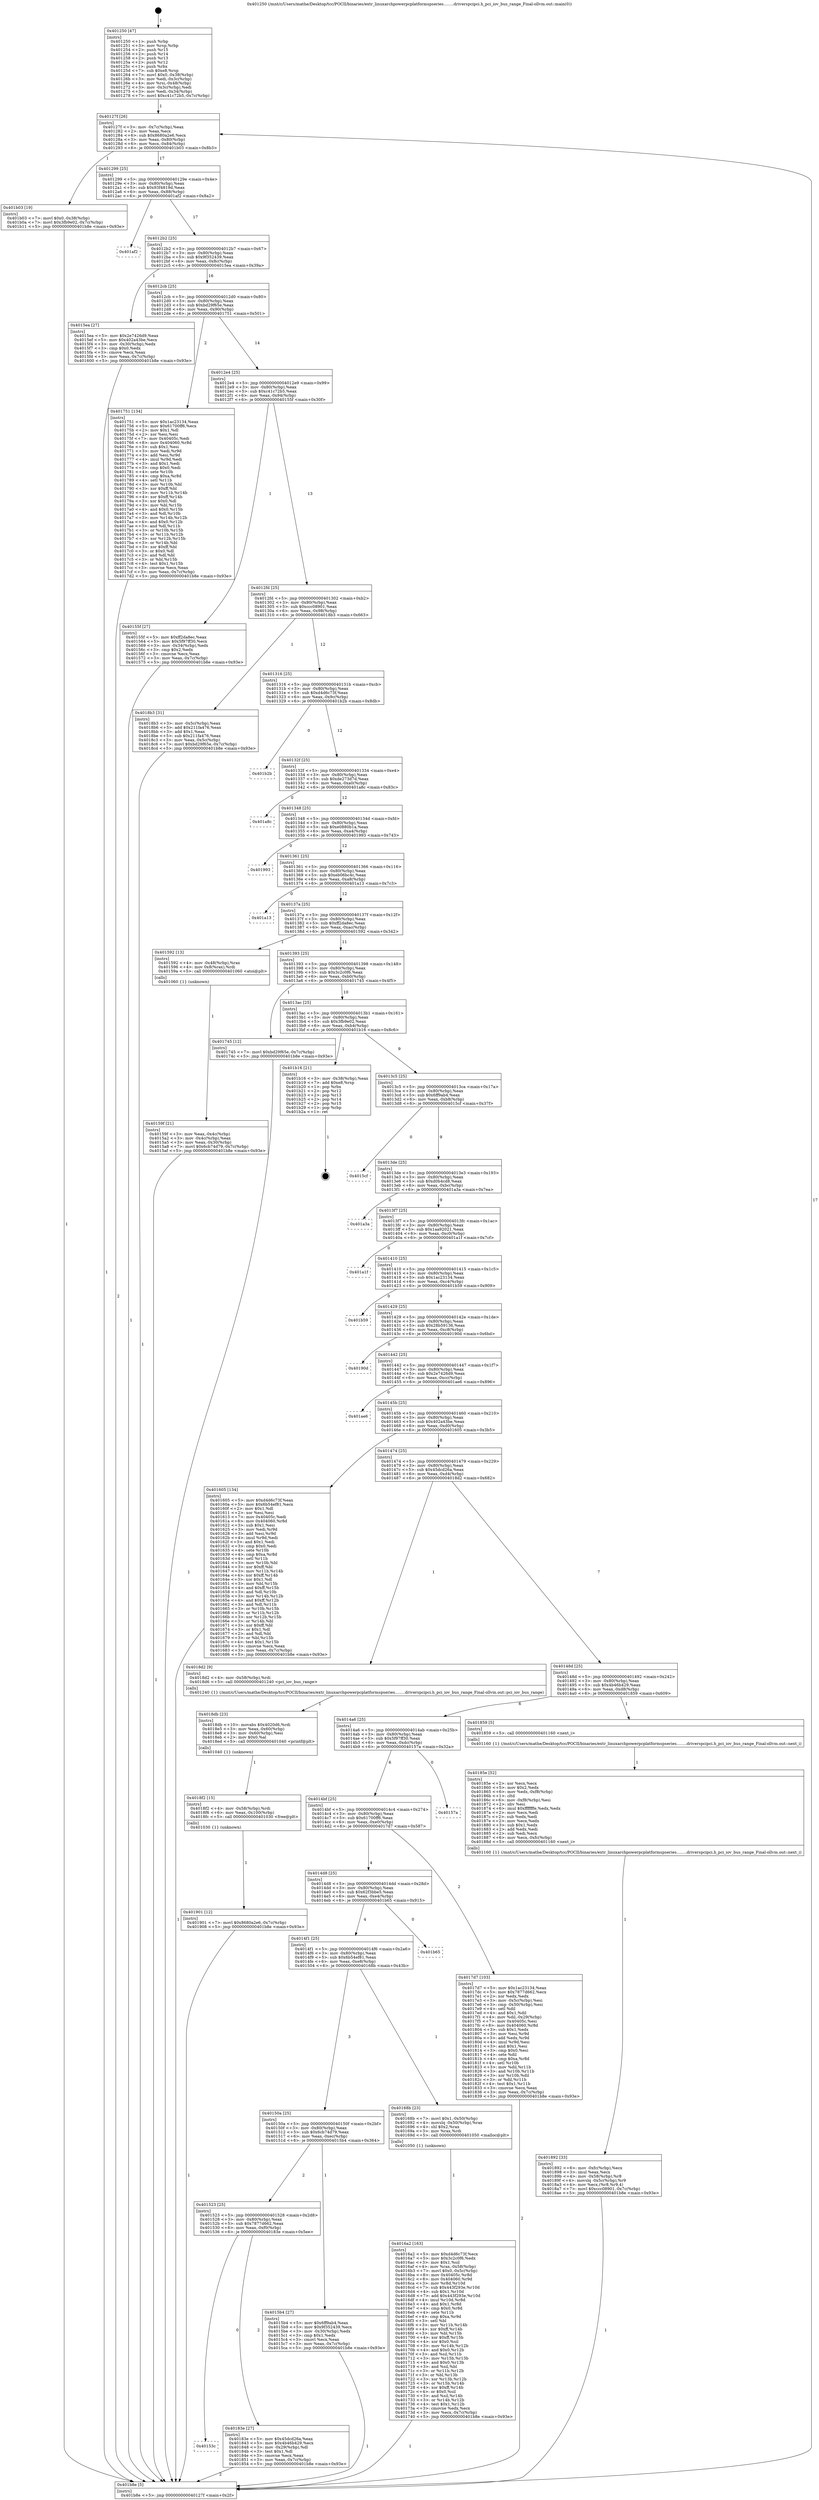 digraph "0x401250" {
  label = "0x401250 (/mnt/c/Users/mathe/Desktop/tcc/POCII/binaries/extr_linuxarchpowerpcplatformspseries........driverspcipci.h_pci_iov_bus_range_Final-ollvm.out::main(0))"
  labelloc = "t"
  node[shape=record]

  Entry [label="",width=0.3,height=0.3,shape=circle,fillcolor=black,style=filled]
  "0x40127f" [label="{
     0x40127f [26]\l
     | [instrs]\l
     &nbsp;&nbsp;0x40127f \<+3\>: mov -0x7c(%rbp),%eax\l
     &nbsp;&nbsp;0x401282 \<+2\>: mov %eax,%ecx\l
     &nbsp;&nbsp;0x401284 \<+6\>: sub $0x8680a2e6,%ecx\l
     &nbsp;&nbsp;0x40128a \<+3\>: mov %eax,-0x80(%rbp)\l
     &nbsp;&nbsp;0x40128d \<+6\>: mov %ecx,-0x84(%rbp)\l
     &nbsp;&nbsp;0x401293 \<+6\>: je 0000000000401b03 \<main+0x8b3\>\l
  }"]
  "0x401b03" [label="{
     0x401b03 [19]\l
     | [instrs]\l
     &nbsp;&nbsp;0x401b03 \<+7\>: movl $0x0,-0x38(%rbp)\l
     &nbsp;&nbsp;0x401b0a \<+7\>: movl $0x3fb9e02,-0x7c(%rbp)\l
     &nbsp;&nbsp;0x401b11 \<+5\>: jmp 0000000000401b8e \<main+0x93e\>\l
  }"]
  "0x401299" [label="{
     0x401299 [25]\l
     | [instrs]\l
     &nbsp;&nbsp;0x401299 \<+5\>: jmp 000000000040129e \<main+0x4e\>\l
     &nbsp;&nbsp;0x40129e \<+3\>: mov -0x80(%rbp),%eax\l
     &nbsp;&nbsp;0x4012a1 \<+5\>: sub $0x93f4819d,%eax\l
     &nbsp;&nbsp;0x4012a6 \<+6\>: mov %eax,-0x88(%rbp)\l
     &nbsp;&nbsp;0x4012ac \<+6\>: je 0000000000401af2 \<main+0x8a2\>\l
  }"]
  Exit [label="",width=0.3,height=0.3,shape=circle,fillcolor=black,style=filled,peripheries=2]
  "0x401af2" [label="{
     0x401af2\l
  }", style=dashed]
  "0x4012b2" [label="{
     0x4012b2 [25]\l
     | [instrs]\l
     &nbsp;&nbsp;0x4012b2 \<+5\>: jmp 00000000004012b7 \<main+0x67\>\l
     &nbsp;&nbsp;0x4012b7 \<+3\>: mov -0x80(%rbp),%eax\l
     &nbsp;&nbsp;0x4012ba \<+5\>: sub $0x9f352439,%eax\l
     &nbsp;&nbsp;0x4012bf \<+6\>: mov %eax,-0x8c(%rbp)\l
     &nbsp;&nbsp;0x4012c5 \<+6\>: je 00000000004015ea \<main+0x39a\>\l
  }"]
  "0x401901" [label="{
     0x401901 [12]\l
     | [instrs]\l
     &nbsp;&nbsp;0x401901 \<+7\>: movl $0x8680a2e6,-0x7c(%rbp)\l
     &nbsp;&nbsp;0x401908 \<+5\>: jmp 0000000000401b8e \<main+0x93e\>\l
  }"]
  "0x4015ea" [label="{
     0x4015ea [27]\l
     | [instrs]\l
     &nbsp;&nbsp;0x4015ea \<+5\>: mov $0x2e7426d9,%eax\l
     &nbsp;&nbsp;0x4015ef \<+5\>: mov $0x402a43be,%ecx\l
     &nbsp;&nbsp;0x4015f4 \<+3\>: mov -0x30(%rbp),%edx\l
     &nbsp;&nbsp;0x4015f7 \<+3\>: cmp $0x0,%edx\l
     &nbsp;&nbsp;0x4015fa \<+3\>: cmove %ecx,%eax\l
     &nbsp;&nbsp;0x4015fd \<+3\>: mov %eax,-0x7c(%rbp)\l
     &nbsp;&nbsp;0x401600 \<+5\>: jmp 0000000000401b8e \<main+0x93e\>\l
  }"]
  "0x4012cb" [label="{
     0x4012cb [25]\l
     | [instrs]\l
     &nbsp;&nbsp;0x4012cb \<+5\>: jmp 00000000004012d0 \<main+0x80\>\l
     &nbsp;&nbsp;0x4012d0 \<+3\>: mov -0x80(%rbp),%eax\l
     &nbsp;&nbsp;0x4012d3 \<+5\>: sub $0xbd29f65e,%eax\l
     &nbsp;&nbsp;0x4012d8 \<+6\>: mov %eax,-0x90(%rbp)\l
     &nbsp;&nbsp;0x4012de \<+6\>: je 0000000000401751 \<main+0x501\>\l
  }"]
  "0x4018f2" [label="{
     0x4018f2 [15]\l
     | [instrs]\l
     &nbsp;&nbsp;0x4018f2 \<+4\>: mov -0x58(%rbp),%rdi\l
     &nbsp;&nbsp;0x4018f6 \<+6\>: mov %eax,-0x100(%rbp)\l
     &nbsp;&nbsp;0x4018fc \<+5\>: call 0000000000401030 \<free@plt\>\l
     | [calls]\l
     &nbsp;&nbsp;0x401030 \{1\} (unknown)\l
  }"]
  "0x401751" [label="{
     0x401751 [134]\l
     | [instrs]\l
     &nbsp;&nbsp;0x401751 \<+5\>: mov $0x1ac23134,%eax\l
     &nbsp;&nbsp;0x401756 \<+5\>: mov $0x61700ff6,%ecx\l
     &nbsp;&nbsp;0x40175b \<+2\>: mov $0x1,%dl\l
     &nbsp;&nbsp;0x40175d \<+2\>: xor %esi,%esi\l
     &nbsp;&nbsp;0x40175f \<+7\>: mov 0x40405c,%edi\l
     &nbsp;&nbsp;0x401766 \<+8\>: mov 0x404060,%r8d\l
     &nbsp;&nbsp;0x40176e \<+3\>: sub $0x1,%esi\l
     &nbsp;&nbsp;0x401771 \<+3\>: mov %edi,%r9d\l
     &nbsp;&nbsp;0x401774 \<+3\>: add %esi,%r9d\l
     &nbsp;&nbsp;0x401777 \<+4\>: imul %r9d,%edi\l
     &nbsp;&nbsp;0x40177b \<+3\>: and $0x1,%edi\l
     &nbsp;&nbsp;0x40177e \<+3\>: cmp $0x0,%edi\l
     &nbsp;&nbsp;0x401781 \<+4\>: sete %r10b\l
     &nbsp;&nbsp;0x401785 \<+4\>: cmp $0xa,%r8d\l
     &nbsp;&nbsp;0x401789 \<+4\>: setl %r11b\l
     &nbsp;&nbsp;0x40178d \<+3\>: mov %r10b,%bl\l
     &nbsp;&nbsp;0x401790 \<+3\>: xor $0xff,%bl\l
     &nbsp;&nbsp;0x401793 \<+3\>: mov %r11b,%r14b\l
     &nbsp;&nbsp;0x401796 \<+4\>: xor $0xff,%r14b\l
     &nbsp;&nbsp;0x40179a \<+3\>: xor $0x0,%dl\l
     &nbsp;&nbsp;0x40179d \<+3\>: mov %bl,%r15b\l
     &nbsp;&nbsp;0x4017a0 \<+4\>: and $0x0,%r15b\l
     &nbsp;&nbsp;0x4017a4 \<+3\>: and %dl,%r10b\l
     &nbsp;&nbsp;0x4017a7 \<+3\>: mov %r14b,%r12b\l
     &nbsp;&nbsp;0x4017aa \<+4\>: and $0x0,%r12b\l
     &nbsp;&nbsp;0x4017ae \<+3\>: and %dl,%r11b\l
     &nbsp;&nbsp;0x4017b1 \<+3\>: or %r10b,%r15b\l
     &nbsp;&nbsp;0x4017b4 \<+3\>: or %r11b,%r12b\l
     &nbsp;&nbsp;0x4017b7 \<+3\>: xor %r12b,%r15b\l
     &nbsp;&nbsp;0x4017ba \<+3\>: or %r14b,%bl\l
     &nbsp;&nbsp;0x4017bd \<+3\>: xor $0xff,%bl\l
     &nbsp;&nbsp;0x4017c0 \<+3\>: or $0x0,%dl\l
     &nbsp;&nbsp;0x4017c3 \<+2\>: and %dl,%bl\l
     &nbsp;&nbsp;0x4017c5 \<+3\>: or %bl,%r15b\l
     &nbsp;&nbsp;0x4017c8 \<+4\>: test $0x1,%r15b\l
     &nbsp;&nbsp;0x4017cc \<+3\>: cmovne %ecx,%eax\l
     &nbsp;&nbsp;0x4017cf \<+3\>: mov %eax,-0x7c(%rbp)\l
     &nbsp;&nbsp;0x4017d2 \<+5\>: jmp 0000000000401b8e \<main+0x93e\>\l
  }"]
  "0x4012e4" [label="{
     0x4012e4 [25]\l
     | [instrs]\l
     &nbsp;&nbsp;0x4012e4 \<+5\>: jmp 00000000004012e9 \<main+0x99\>\l
     &nbsp;&nbsp;0x4012e9 \<+3\>: mov -0x80(%rbp),%eax\l
     &nbsp;&nbsp;0x4012ec \<+5\>: sub $0xc41c72b5,%eax\l
     &nbsp;&nbsp;0x4012f1 \<+6\>: mov %eax,-0x94(%rbp)\l
     &nbsp;&nbsp;0x4012f7 \<+6\>: je 000000000040155f \<main+0x30f\>\l
  }"]
  "0x4018db" [label="{
     0x4018db [23]\l
     | [instrs]\l
     &nbsp;&nbsp;0x4018db \<+10\>: movabs $0x4020d6,%rdi\l
     &nbsp;&nbsp;0x4018e5 \<+3\>: mov %eax,-0x60(%rbp)\l
     &nbsp;&nbsp;0x4018e8 \<+3\>: mov -0x60(%rbp),%esi\l
     &nbsp;&nbsp;0x4018eb \<+2\>: mov $0x0,%al\l
     &nbsp;&nbsp;0x4018ed \<+5\>: call 0000000000401040 \<printf@plt\>\l
     | [calls]\l
     &nbsp;&nbsp;0x401040 \{1\} (unknown)\l
  }"]
  "0x40155f" [label="{
     0x40155f [27]\l
     | [instrs]\l
     &nbsp;&nbsp;0x40155f \<+5\>: mov $0xff2da8ec,%eax\l
     &nbsp;&nbsp;0x401564 \<+5\>: mov $0x5f97ff30,%ecx\l
     &nbsp;&nbsp;0x401569 \<+3\>: mov -0x34(%rbp),%edx\l
     &nbsp;&nbsp;0x40156c \<+3\>: cmp $0x2,%edx\l
     &nbsp;&nbsp;0x40156f \<+3\>: cmovne %ecx,%eax\l
     &nbsp;&nbsp;0x401572 \<+3\>: mov %eax,-0x7c(%rbp)\l
     &nbsp;&nbsp;0x401575 \<+5\>: jmp 0000000000401b8e \<main+0x93e\>\l
  }"]
  "0x4012fd" [label="{
     0x4012fd [25]\l
     | [instrs]\l
     &nbsp;&nbsp;0x4012fd \<+5\>: jmp 0000000000401302 \<main+0xb2\>\l
     &nbsp;&nbsp;0x401302 \<+3\>: mov -0x80(%rbp),%eax\l
     &nbsp;&nbsp;0x401305 \<+5\>: sub $0xccc08901,%eax\l
     &nbsp;&nbsp;0x40130a \<+6\>: mov %eax,-0x98(%rbp)\l
     &nbsp;&nbsp;0x401310 \<+6\>: je 00000000004018b3 \<main+0x663\>\l
  }"]
  "0x401b8e" [label="{
     0x401b8e [5]\l
     | [instrs]\l
     &nbsp;&nbsp;0x401b8e \<+5\>: jmp 000000000040127f \<main+0x2f\>\l
  }"]
  "0x401250" [label="{
     0x401250 [47]\l
     | [instrs]\l
     &nbsp;&nbsp;0x401250 \<+1\>: push %rbp\l
     &nbsp;&nbsp;0x401251 \<+3\>: mov %rsp,%rbp\l
     &nbsp;&nbsp;0x401254 \<+2\>: push %r15\l
     &nbsp;&nbsp;0x401256 \<+2\>: push %r14\l
     &nbsp;&nbsp;0x401258 \<+2\>: push %r13\l
     &nbsp;&nbsp;0x40125a \<+2\>: push %r12\l
     &nbsp;&nbsp;0x40125c \<+1\>: push %rbx\l
     &nbsp;&nbsp;0x40125d \<+7\>: sub $0xe8,%rsp\l
     &nbsp;&nbsp;0x401264 \<+7\>: movl $0x0,-0x38(%rbp)\l
     &nbsp;&nbsp;0x40126b \<+3\>: mov %edi,-0x3c(%rbp)\l
     &nbsp;&nbsp;0x40126e \<+4\>: mov %rsi,-0x48(%rbp)\l
     &nbsp;&nbsp;0x401272 \<+3\>: mov -0x3c(%rbp),%edi\l
     &nbsp;&nbsp;0x401275 \<+3\>: mov %edi,-0x34(%rbp)\l
     &nbsp;&nbsp;0x401278 \<+7\>: movl $0xc41c72b5,-0x7c(%rbp)\l
  }"]
  "0x401892" [label="{
     0x401892 [33]\l
     | [instrs]\l
     &nbsp;&nbsp;0x401892 \<+6\>: mov -0xfc(%rbp),%ecx\l
     &nbsp;&nbsp;0x401898 \<+3\>: imul %eax,%ecx\l
     &nbsp;&nbsp;0x40189b \<+4\>: mov -0x58(%rbp),%r8\l
     &nbsp;&nbsp;0x40189f \<+4\>: movslq -0x5c(%rbp),%r9\l
     &nbsp;&nbsp;0x4018a3 \<+4\>: mov %ecx,(%r8,%r9,4)\l
     &nbsp;&nbsp;0x4018a7 \<+7\>: movl $0xccc08901,-0x7c(%rbp)\l
     &nbsp;&nbsp;0x4018ae \<+5\>: jmp 0000000000401b8e \<main+0x93e\>\l
  }"]
  "0x4018b3" [label="{
     0x4018b3 [31]\l
     | [instrs]\l
     &nbsp;&nbsp;0x4018b3 \<+3\>: mov -0x5c(%rbp),%eax\l
     &nbsp;&nbsp;0x4018b6 \<+5\>: add $0x211fa476,%eax\l
     &nbsp;&nbsp;0x4018bb \<+3\>: add $0x1,%eax\l
     &nbsp;&nbsp;0x4018be \<+5\>: sub $0x211fa476,%eax\l
     &nbsp;&nbsp;0x4018c3 \<+3\>: mov %eax,-0x5c(%rbp)\l
     &nbsp;&nbsp;0x4018c6 \<+7\>: movl $0xbd29f65e,-0x7c(%rbp)\l
     &nbsp;&nbsp;0x4018cd \<+5\>: jmp 0000000000401b8e \<main+0x93e\>\l
  }"]
  "0x401316" [label="{
     0x401316 [25]\l
     | [instrs]\l
     &nbsp;&nbsp;0x401316 \<+5\>: jmp 000000000040131b \<main+0xcb\>\l
     &nbsp;&nbsp;0x40131b \<+3\>: mov -0x80(%rbp),%eax\l
     &nbsp;&nbsp;0x40131e \<+5\>: sub $0xd4d6c73f,%eax\l
     &nbsp;&nbsp;0x401323 \<+6\>: mov %eax,-0x9c(%rbp)\l
     &nbsp;&nbsp;0x401329 \<+6\>: je 0000000000401b2b \<main+0x8db\>\l
  }"]
  "0x40185e" [label="{
     0x40185e [52]\l
     | [instrs]\l
     &nbsp;&nbsp;0x40185e \<+2\>: xor %ecx,%ecx\l
     &nbsp;&nbsp;0x401860 \<+5\>: mov $0x2,%edx\l
     &nbsp;&nbsp;0x401865 \<+6\>: mov %edx,-0xf8(%rbp)\l
     &nbsp;&nbsp;0x40186b \<+1\>: cltd\l
     &nbsp;&nbsp;0x40186c \<+6\>: mov -0xf8(%rbp),%esi\l
     &nbsp;&nbsp;0x401872 \<+2\>: idiv %esi\l
     &nbsp;&nbsp;0x401874 \<+6\>: imul $0xfffffffe,%edx,%edx\l
     &nbsp;&nbsp;0x40187a \<+2\>: mov %ecx,%edi\l
     &nbsp;&nbsp;0x40187c \<+2\>: sub %edx,%edi\l
     &nbsp;&nbsp;0x40187e \<+2\>: mov %ecx,%edx\l
     &nbsp;&nbsp;0x401880 \<+3\>: sub $0x1,%edx\l
     &nbsp;&nbsp;0x401883 \<+2\>: add %edx,%edi\l
     &nbsp;&nbsp;0x401885 \<+2\>: sub %edi,%ecx\l
     &nbsp;&nbsp;0x401887 \<+6\>: mov %ecx,-0xfc(%rbp)\l
     &nbsp;&nbsp;0x40188d \<+5\>: call 0000000000401160 \<next_i\>\l
     | [calls]\l
     &nbsp;&nbsp;0x401160 \{1\} (/mnt/c/Users/mathe/Desktop/tcc/POCII/binaries/extr_linuxarchpowerpcplatformspseries........driverspcipci.h_pci_iov_bus_range_Final-ollvm.out::next_i)\l
  }"]
  "0x401b2b" [label="{
     0x401b2b\l
  }", style=dashed]
  "0x40132f" [label="{
     0x40132f [25]\l
     | [instrs]\l
     &nbsp;&nbsp;0x40132f \<+5\>: jmp 0000000000401334 \<main+0xe4\>\l
     &nbsp;&nbsp;0x401334 \<+3\>: mov -0x80(%rbp),%eax\l
     &nbsp;&nbsp;0x401337 \<+5\>: sub $0xde273d7d,%eax\l
     &nbsp;&nbsp;0x40133c \<+6\>: mov %eax,-0xa0(%rbp)\l
     &nbsp;&nbsp;0x401342 \<+6\>: je 0000000000401a8c \<main+0x83c\>\l
  }"]
  "0x40153c" [label="{
     0x40153c\l
  }", style=dashed]
  "0x401a8c" [label="{
     0x401a8c\l
  }", style=dashed]
  "0x401348" [label="{
     0x401348 [25]\l
     | [instrs]\l
     &nbsp;&nbsp;0x401348 \<+5\>: jmp 000000000040134d \<main+0xfd\>\l
     &nbsp;&nbsp;0x40134d \<+3\>: mov -0x80(%rbp),%eax\l
     &nbsp;&nbsp;0x401350 \<+5\>: sub $0xe0880b1a,%eax\l
     &nbsp;&nbsp;0x401355 \<+6\>: mov %eax,-0xa4(%rbp)\l
     &nbsp;&nbsp;0x40135b \<+6\>: je 0000000000401993 \<main+0x743\>\l
  }"]
  "0x40183e" [label="{
     0x40183e [27]\l
     | [instrs]\l
     &nbsp;&nbsp;0x40183e \<+5\>: mov $0x45dcd26a,%eax\l
     &nbsp;&nbsp;0x401843 \<+5\>: mov $0x4b46b429,%ecx\l
     &nbsp;&nbsp;0x401848 \<+3\>: mov -0x29(%rbp),%dl\l
     &nbsp;&nbsp;0x40184b \<+3\>: test $0x1,%dl\l
     &nbsp;&nbsp;0x40184e \<+3\>: cmovne %ecx,%eax\l
     &nbsp;&nbsp;0x401851 \<+3\>: mov %eax,-0x7c(%rbp)\l
     &nbsp;&nbsp;0x401854 \<+5\>: jmp 0000000000401b8e \<main+0x93e\>\l
  }"]
  "0x401993" [label="{
     0x401993\l
  }", style=dashed]
  "0x401361" [label="{
     0x401361 [25]\l
     | [instrs]\l
     &nbsp;&nbsp;0x401361 \<+5\>: jmp 0000000000401366 \<main+0x116\>\l
     &nbsp;&nbsp;0x401366 \<+3\>: mov -0x80(%rbp),%eax\l
     &nbsp;&nbsp;0x401369 \<+5\>: sub $0xeb06bc4c,%eax\l
     &nbsp;&nbsp;0x40136e \<+6\>: mov %eax,-0xa8(%rbp)\l
     &nbsp;&nbsp;0x401374 \<+6\>: je 0000000000401a13 \<main+0x7c3\>\l
  }"]
  "0x4016a2" [label="{
     0x4016a2 [163]\l
     | [instrs]\l
     &nbsp;&nbsp;0x4016a2 \<+5\>: mov $0xd4d6c73f,%ecx\l
     &nbsp;&nbsp;0x4016a7 \<+5\>: mov $0x3c2c0f6,%edx\l
     &nbsp;&nbsp;0x4016ac \<+3\>: mov $0x1,%sil\l
     &nbsp;&nbsp;0x4016af \<+4\>: mov %rax,-0x58(%rbp)\l
     &nbsp;&nbsp;0x4016b3 \<+7\>: movl $0x0,-0x5c(%rbp)\l
     &nbsp;&nbsp;0x4016ba \<+8\>: mov 0x40405c,%r8d\l
     &nbsp;&nbsp;0x4016c2 \<+8\>: mov 0x404060,%r9d\l
     &nbsp;&nbsp;0x4016ca \<+3\>: mov %r8d,%r10d\l
     &nbsp;&nbsp;0x4016cd \<+7\>: sub $0x443f293e,%r10d\l
     &nbsp;&nbsp;0x4016d4 \<+4\>: sub $0x1,%r10d\l
     &nbsp;&nbsp;0x4016d8 \<+7\>: add $0x443f293e,%r10d\l
     &nbsp;&nbsp;0x4016df \<+4\>: imul %r10d,%r8d\l
     &nbsp;&nbsp;0x4016e3 \<+4\>: and $0x1,%r8d\l
     &nbsp;&nbsp;0x4016e7 \<+4\>: cmp $0x0,%r8d\l
     &nbsp;&nbsp;0x4016eb \<+4\>: sete %r11b\l
     &nbsp;&nbsp;0x4016ef \<+4\>: cmp $0xa,%r9d\l
     &nbsp;&nbsp;0x4016f3 \<+3\>: setl %bl\l
     &nbsp;&nbsp;0x4016f6 \<+3\>: mov %r11b,%r14b\l
     &nbsp;&nbsp;0x4016f9 \<+4\>: xor $0xff,%r14b\l
     &nbsp;&nbsp;0x4016fd \<+3\>: mov %bl,%r15b\l
     &nbsp;&nbsp;0x401700 \<+4\>: xor $0xff,%r15b\l
     &nbsp;&nbsp;0x401704 \<+4\>: xor $0x0,%sil\l
     &nbsp;&nbsp;0x401708 \<+3\>: mov %r14b,%r12b\l
     &nbsp;&nbsp;0x40170b \<+4\>: and $0x0,%r12b\l
     &nbsp;&nbsp;0x40170f \<+3\>: and %sil,%r11b\l
     &nbsp;&nbsp;0x401712 \<+3\>: mov %r15b,%r13b\l
     &nbsp;&nbsp;0x401715 \<+4\>: and $0x0,%r13b\l
     &nbsp;&nbsp;0x401719 \<+3\>: and %sil,%bl\l
     &nbsp;&nbsp;0x40171c \<+3\>: or %r11b,%r12b\l
     &nbsp;&nbsp;0x40171f \<+3\>: or %bl,%r13b\l
     &nbsp;&nbsp;0x401722 \<+3\>: xor %r13b,%r12b\l
     &nbsp;&nbsp;0x401725 \<+3\>: or %r15b,%r14b\l
     &nbsp;&nbsp;0x401728 \<+4\>: xor $0xff,%r14b\l
     &nbsp;&nbsp;0x40172c \<+4\>: or $0x0,%sil\l
     &nbsp;&nbsp;0x401730 \<+3\>: and %sil,%r14b\l
     &nbsp;&nbsp;0x401733 \<+3\>: or %r14b,%r12b\l
     &nbsp;&nbsp;0x401736 \<+4\>: test $0x1,%r12b\l
     &nbsp;&nbsp;0x40173a \<+3\>: cmovne %edx,%ecx\l
     &nbsp;&nbsp;0x40173d \<+3\>: mov %ecx,-0x7c(%rbp)\l
     &nbsp;&nbsp;0x401740 \<+5\>: jmp 0000000000401b8e \<main+0x93e\>\l
  }"]
  "0x401a13" [label="{
     0x401a13\l
  }", style=dashed]
  "0x40137a" [label="{
     0x40137a [25]\l
     | [instrs]\l
     &nbsp;&nbsp;0x40137a \<+5\>: jmp 000000000040137f \<main+0x12f\>\l
     &nbsp;&nbsp;0x40137f \<+3\>: mov -0x80(%rbp),%eax\l
     &nbsp;&nbsp;0x401382 \<+5\>: sub $0xff2da8ec,%eax\l
     &nbsp;&nbsp;0x401387 \<+6\>: mov %eax,-0xac(%rbp)\l
     &nbsp;&nbsp;0x40138d \<+6\>: je 0000000000401592 \<main+0x342\>\l
  }"]
  "0x401523" [label="{
     0x401523 [25]\l
     | [instrs]\l
     &nbsp;&nbsp;0x401523 \<+5\>: jmp 0000000000401528 \<main+0x2d8\>\l
     &nbsp;&nbsp;0x401528 \<+3\>: mov -0x80(%rbp),%eax\l
     &nbsp;&nbsp;0x40152b \<+5\>: sub $0x7877d662,%eax\l
     &nbsp;&nbsp;0x401530 \<+6\>: mov %eax,-0xf0(%rbp)\l
     &nbsp;&nbsp;0x401536 \<+6\>: je 000000000040183e \<main+0x5ee\>\l
  }"]
  "0x401592" [label="{
     0x401592 [13]\l
     | [instrs]\l
     &nbsp;&nbsp;0x401592 \<+4\>: mov -0x48(%rbp),%rax\l
     &nbsp;&nbsp;0x401596 \<+4\>: mov 0x8(%rax),%rdi\l
     &nbsp;&nbsp;0x40159a \<+5\>: call 0000000000401060 \<atoi@plt\>\l
     | [calls]\l
     &nbsp;&nbsp;0x401060 \{1\} (unknown)\l
  }"]
  "0x401393" [label="{
     0x401393 [25]\l
     | [instrs]\l
     &nbsp;&nbsp;0x401393 \<+5\>: jmp 0000000000401398 \<main+0x148\>\l
     &nbsp;&nbsp;0x401398 \<+3\>: mov -0x80(%rbp),%eax\l
     &nbsp;&nbsp;0x40139b \<+5\>: sub $0x3c2c0f6,%eax\l
     &nbsp;&nbsp;0x4013a0 \<+6\>: mov %eax,-0xb0(%rbp)\l
     &nbsp;&nbsp;0x4013a6 \<+6\>: je 0000000000401745 \<main+0x4f5\>\l
  }"]
  "0x40159f" [label="{
     0x40159f [21]\l
     | [instrs]\l
     &nbsp;&nbsp;0x40159f \<+3\>: mov %eax,-0x4c(%rbp)\l
     &nbsp;&nbsp;0x4015a2 \<+3\>: mov -0x4c(%rbp),%eax\l
     &nbsp;&nbsp;0x4015a5 \<+3\>: mov %eax,-0x30(%rbp)\l
     &nbsp;&nbsp;0x4015a8 \<+7\>: movl $0x6cb74d79,-0x7c(%rbp)\l
     &nbsp;&nbsp;0x4015af \<+5\>: jmp 0000000000401b8e \<main+0x93e\>\l
  }"]
  "0x4015b4" [label="{
     0x4015b4 [27]\l
     | [instrs]\l
     &nbsp;&nbsp;0x4015b4 \<+5\>: mov $0x6ff9ab4,%eax\l
     &nbsp;&nbsp;0x4015b9 \<+5\>: mov $0x9f352439,%ecx\l
     &nbsp;&nbsp;0x4015be \<+3\>: mov -0x30(%rbp),%edx\l
     &nbsp;&nbsp;0x4015c1 \<+3\>: cmp $0x1,%edx\l
     &nbsp;&nbsp;0x4015c4 \<+3\>: cmovl %ecx,%eax\l
     &nbsp;&nbsp;0x4015c7 \<+3\>: mov %eax,-0x7c(%rbp)\l
     &nbsp;&nbsp;0x4015ca \<+5\>: jmp 0000000000401b8e \<main+0x93e\>\l
  }"]
  "0x401745" [label="{
     0x401745 [12]\l
     | [instrs]\l
     &nbsp;&nbsp;0x401745 \<+7\>: movl $0xbd29f65e,-0x7c(%rbp)\l
     &nbsp;&nbsp;0x40174c \<+5\>: jmp 0000000000401b8e \<main+0x93e\>\l
  }"]
  "0x4013ac" [label="{
     0x4013ac [25]\l
     | [instrs]\l
     &nbsp;&nbsp;0x4013ac \<+5\>: jmp 00000000004013b1 \<main+0x161\>\l
     &nbsp;&nbsp;0x4013b1 \<+3\>: mov -0x80(%rbp),%eax\l
     &nbsp;&nbsp;0x4013b4 \<+5\>: sub $0x3fb9e02,%eax\l
     &nbsp;&nbsp;0x4013b9 \<+6\>: mov %eax,-0xb4(%rbp)\l
     &nbsp;&nbsp;0x4013bf \<+6\>: je 0000000000401b16 \<main+0x8c6\>\l
  }"]
  "0x40150a" [label="{
     0x40150a [25]\l
     | [instrs]\l
     &nbsp;&nbsp;0x40150a \<+5\>: jmp 000000000040150f \<main+0x2bf\>\l
     &nbsp;&nbsp;0x40150f \<+3\>: mov -0x80(%rbp),%eax\l
     &nbsp;&nbsp;0x401512 \<+5\>: sub $0x6cb74d79,%eax\l
     &nbsp;&nbsp;0x401517 \<+6\>: mov %eax,-0xec(%rbp)\l
     &nbsp;&nbsp;0x40151d \<+6\>: je 00000000004015b4 \<main+0x364\>\l
  }"]
  "0x401b16" [label="{
     0x401b16 [21]\l
     | [instrs]\l
     &nbsp;&nbsp;0x401b16 \<+3\>: mov -0x38(%rbp),%eax\l
     &nbsp;&nbsp;0x401b19 \<+7\>: add $0xe8,%rsp\l
     &nbsp;&nbsp;0x401b20 \<+1\>: pop %rbx\l
     &nbsp;&nbsp;0x401b21 \<+2\>: pop %r12\l
     &nbsp;&nbsp;0x401b23 \<+2\>: pop %r13\l
     &nbsp;&nbsp;0x401b25 \<+2\>: pop %r14\l
     &nbsp;&nbsp;0x401b27 \<+2\>: pop %r15\l
     &nbsp;&nbsp;0x401b29 \<+1\>: pop %rbp\l
     &nbsp;&nbsp;0x401b2a \<+1\>: ret\l
  }"]
  "0x4013c5" [label="{
     0x4013c5 [25]\l
     | [instrs]\l
     &nbsp;&nbsp;0x4013c5 \<+5\>: jmp 00000000004013ca \<main+0x17a\>\l
     &nbsp;&nbsp;0x4013ca \<+3\>: mov -0x80(%rbp),%eax\l
     &nbsp;&nbsp;0x4013cd \<+5\>: sub $0x6ff9ab4,%eax\l
     &nbsp;&nbsp;0x4013d2 \<+6\>: mov %eax,-0xb8(%rbp)\l
     &nbsp;&nbsp;0x4013d8 \<+6\>: je 00000000004015cf \<main+0x37f\>\l
  }"]
  "0x40168b" [label="{
     0x40168b [23]\l
     | [instrs]\l
     &nbsp;&nbsp;0x40168b \<+7\>: movl $0x1,-0x50(%rbp)\l
     &nbsp;&nbsp;0x401692 \<+4\>: movslq -0x50(%rbp),%rax\l
     &nbsp;&nbsp;0x401696 \<+4\>: shl $0x2,%rax\l
     &nbsp;&nbsp;0x40169a \<+3\>: mov %rax,%rdi\l
     &nbsp;&nbsp;0x40169d \<+5\>: call 0000000000401050 \<malloc@plt\>\l
     | [calls]\l
     &nbsp;&nbsp;0x401050 \{1\} (unknown)\l
  }"]
  "0x4015cf" [label="{
     0x4015cf\l
  }", style=dashed]
  "0x4013de" [label="{
     0x4013de [25]\l
     | [instrs]\l
     &nbsp;&nbsp;0x4013de \<+5\>: jmp 00000000004013e3 \<main+0x193\>\l
     &nbsp;&nbsp;0x4013e3 \<+3\>: mov -0x80(%rbp),%eax\l
     &nbsp;&nbsp;0x4013e6 \<+5\>: sub $0xd0b4cd8,%eax\l
     &nbsp;&nbsp;0x4013eb \<+6\>: mov %eax,-0xbc(%rbp)\l
     &nbsp;&nbsp;0x4013f1 \<+6\>: je 0000000000401a3a \<main+0x7ea\>\l
  }"]
  "0x4014f1" [label="{
     0x4014f1 [25]\l
     | [instrs]\l
     &nbsp;&nbsp;0x4014f1 \<+5\>: jmp 00000000004014f6 \<main+0x2a6\>\l
     &nbsp;&nbsp;0x4014f6 \<+3\>: mov -0x80(%rbp),%eax\l
     &nbsp;&nbsp;0x4014f9 \<+5\>: sub $0x6b54ef81,%eax\l
     &nbsp;&nbsp;0x4014fe \<+6\>: mov %eax,-0xe8(%rbp)\l
     &nbsp;&nbsp;0x401504 \<+6\>: je 000000000040168b \<main+0x43b\>\l
  }"]
  "0x401a3a" [label="{
     0x401a3a\l
  }", style=dashed]
  "0x4013f7" [label="{
     0x4013f7 [25]\l
     | [instrs]\l
     &nbsp;&nbsp;0x4013f7 \<+5\>: jmp 00000000004013fc \<main+0x1ac\>\l
     &nbsp;&nbsp;0x4013fc \<+3\>: mov -0x80(%rbp),%eax\l
     &nbsp;&nbsp;0x4013ff \<+5\>: sub $0x1aa92021,%eax\l
     &nbsp;&nbsp;0x401404 \<+6\>: mov %eax,-0xc0(%rbp)\l
     &nbsp;&nbsp;0x40140a \<+6\>: je 0000000000401a1f \<main+0x7cf\>\l
  }"]
  "0x401b65" [label="{
     0x401b65\l
  }", style=dashed]
  "0x401a1f" [label="{
     0x401a1f\l
  }", style=dashed]
  "0x401410" [label="{
     0x401410 [25]\l
     | [instrs]\l
     &nbsp;&nbsp;0x401410 \<+5\>: jmp 0000000000401415 \<main+0x1c5\>\l
     &nbsp;&nbsp;0x401415 \<+3\>: mov -0x80(%rbp),%eax\l
     &nbsp;&nbsp;0x401418 \<+5\>: sub $0x1ac23134,%eax\l
     &nbsp;&nbsp;0x40141d \<+6\>: mov %eax,-0xc4(%rbp)\l
     &nbsp;&nbsp;0x401423 \<+6\>: je 0000000000401b59 \<main+0x909\>\l
  }"]
  "0x4014d8" [label="{
     0x4014d8 [25]\l
     | [instrs]\l
     &nbsp;&nbsp;0x4014d8 \<+5\>: jmp 00000000004014dd \<main+0x28d\>\l
     &nbsp;&nbsp;0x4014dd \<+3\>: mov -0x80(%rbp),%eax\l
     &nbsp;&nbsp;0x4014e0 \<+5\>: sub $0x62f3bbe5,%eax\l
     &nbsp;&nbsp;0x4014e5 \<+6\>: mov %eax,-0xe4(%rbp)\l
     &nbsp;&nbsp;0x4014eb \<+6\>: je 0000000000401b65 \<main+0x915\>\l
  }"]
  "0x401b59" [label="{
     0x401b59\l
  }", style=dashed]
  "0x401429" [label="{
     0x401429 [25]\l
     | [instrs]\l
     &nbsp;&nbsp;0x401429 \<+5\>: jmp 000000000040142e \<main+0x1de\>\l
     &nbsp;&nbsp;0x40142e \<+3\>: mov -0x80(%rbp),%eax\l
     &nbsp;&nbsp;0x401431 \<+5\>: sub $0x28b59136,%eax\l
     &nbsp;&nbsp;0x401436 \<+6\>: mov %eax,-0xc8(%rbp)\l
     &nbsp;&nbsp;0x40143c \<+6\>: je 000000000040190d \<main+0x6bd\>\l
  }"]
  "0x4017d7" [label="{
     0x4017d7 [103]\l
     | [instrs]\l
     &nbsp;&nbsp;0x4017d7 \<+5\>: mov $0x1ac23134,%eax\l
     &nbsp;&nbsp;0x4017dc \<+5\>: mov $0x7877d662,%ecx\l
     &nbsp;&nbsp;0x4017e1 \<+2\>: xor %edx,%edx\l
     &nbsp;&nbsp;0x4017e3 \<+3\>: mov -0x5c(%rbp),%esi\l
     &nbsp;&nbsp;0x4017e6 \<+3\>: cmp -0x50(%rbp),%esi\l
     &nbsp;&nbsp;0x4017e9 \<+4\>: setl %dil\l
     &nbsp;&nbsp;0x4017ed \<+4\>: and $0x1,%dil\l
     &nbsp;&nbsp;0x4017f1 \<+4\>: mov %dil,-0x29(%rbp)\l
     &nbsp;&nbsp;0x4017f5 \<+7\>: mov 0x40405c,%esi\l
     &nbsp;&nbsp;0x4017fc \<+8\>: mov 0x404060,%r8d\l
     &nbsp;&nbsp;0x401804 \<+3\>: sub $0x1,%edx\l
     &nbsp;&nbsp;0x401807 \<+3\>: mov %esi,%r9d\l
     &nbsp;&nbsp;0x40180a \<+3\>: add %edx,%r9d\l
     &nbsp;&nbsp;0x40180d \<+4\>: imul %r9d,%esi\l
     &nbsp;&nbsp;0x401811 \<+3\>: and $0x1,%esi\l
     &nbsp;&nbsp;0x401814 \<+3\>: cmp $0x0,%esi\l
     &nbsp;&nbsp;0x401817 \<+4\>: sete %dil\l
     &nbsp;&nbsp;0x40181b \<+4\>: cmp $0xa,%r8d\l
     &nbsp;&nbsp;0x40181f \<+4\>: setl %r10b\l
     &nbsp;&nbsp;0x401823 \<+3\>: mov %dil,%r11b\l
     &nbsp;&nbsp;0x401826 \<+3\>: and %r10b,%r11b\l
     &nbsp;&nbsp;0x401829 \<+3\>: xor %r10b,%dil\l
     &nbsp;&nbsp;0x40182c \<+3\>: or %dil,%r11b\l
     &nbsp;&nbsp;0x40182f \<+4\>: test $0x1,%r11b\l
     &nbsp;&nbsp;0x401833 \<+3\>: cmovne %ecx,%eax\l
     &nbsp;&nbsp;0x401836 \<+3\>: mov %eax,-0x7c(%rbp)\l
     &nbsp;&nbsp;0x401839 \<+5\>: jmp 0000000000401b8e \<main+0x93e\>\l
  }"]
  "0x40190d" [label="{
     0x40190d\l
  }", style=dashed]
  "0x401442" [label="{
     0x401442 [25]\l
     | [instrs]\l
     &nbsp;&nbsp;0x401442 \<+5\>: jmp 0000000000401447 \<main+0x1f7\>\l
     &nbsp;&nbsp;0x401447 \<+3\>: mov -0x80(%rbp),%eax\l
     &nbsp;&nbsp;0x40144a \<+5\>: sub $0x2e7426d9,%eax\l
     &nbsp;&nbsp;0x40144f \<+6\>: mov %eax,-0xcc(%rbp)\l
     &nbsp;&nbsp;0x401455 \<+6\>: je 0000000000401ae6 \<main+0x896\>\l
  }"]
  "0x4014bf" [label="{
     0x4014bf [25]\l
     | [instrs]\l
     &nbsp;&nbsp;0x4014bf \<+5\>: jmp 00000000004014c4 \<main+0x274\>\l
     &nbsp;&nbsp;0x4014c4 \<+3\>: mov -0x80(%rbp),%eax\l
     &nbsp;&nbsp;0x4014c7 \<+5\>: sub $0x61700ff6,%eax\l
     &nbsp;&nbsp;0x4014cc \<+6\>: mov %eax,-0xe0(%rbp)\l
     &nbsp;&nbsp;0x4014d2 \<+6\>: je 00000000004017d7 \<main+0x587\>\l
  }"]
  "0x401ae6" [label="{
     0x401ae6\l
  }", style=dashed]
  "0x40145b" [label="{
     0x40145b [25]\l
     | [instrs]\l
     &nbsp;&nbsp;0x40145b \<+5\>: jmp 0000000000401460 \<main+0x210\>\l
     &nbsp;&nbsp;0x401460 \<+3\>: mov -0x80(%rbp),%eax\l
     &nbsp;&nbsp;0x401463 \<+5\>: sub $0x402a43be,%eax\l
     &nbsp;&nbsp;0x401468 \<+6\>: mov %eax,-0xd0(%rbp)\l
     &nbsp;&nbsp;0x40146e \<+6\>: je 0000000000401605 \<main+0x3b5\>\l
  }"]
  "0x40157a" [label="{
     0x40157a\l
  }", style=dashed]
  "0x401605" [label="{
     0x401605 [134]\l
     | [instrs]\l
     &nbsp;&nbsp;0x401605 \<+5\>: mov $0xd4d6c73f,%eax\l
     &nbsp;&nbsp;0x40160a \<+5\>: mov $0x6b54ef81,%ecx\l
     &nbsp;&nbsp;0x40160f \<+2\>: mov $0x1,%dl\l
     &nbsp;&nbsp;0x401611 \<+2\>: xor %esi,%esi\l
     &nbsp;&nbsp;0x401613 \<+7\>: mov 0x40405c,%edi\l
     &nbsp;&nbsp;0x40161a \<+8\>: mov 0x404060,%r8d\l
     &nbsp;&nbsp;0x401622 \<+3\>: sub $0x1,%esi\l
     &nbsp;&nbsp;0x401625 \<+3\>: mov %edi,%r9d\l
     &nbsp;&nbsp;0x401628 \<+3\>: add %esi,%r9d\l
     &nbsp;&nbsp;0x40162b \<+4\>: imul %r9d,%edi\l
     &nbsp;&nbsp;0x40162f \<+3\>: and $0x1,%edi\l
     &nbsp;&nbsp;0x401632 \<+3\>: cmp $0x0,%edi\l
     &nbsp;&nbsp;0x401635 \<+4\>: sete %r10b\l
     &nbsp;&nbsp;0x401639 \<+4\>: cmp $0xa,%r8d\l
     &nbsp;&nbsp;0x40163d \<+4\>: setl %r11b\l
     &nbsp;&nbsp;0x401641 \<+3\>: mov %r10b,%bl\l
     &nbsp;&nbsp;0x401644 \<+3\>: xor $0xff,%bl\l
     &nbsp;&nbsp;0x401647 \<+3\>: mov %r11b,%r14b\l
     &nbsp;&nbsp;0x40164a \<+4\>: xor $0xff,%r14b\l
     &nbsp;&nbsp;0x40164e \<+3\>: xor $0x1,%dl\l
     &nbsp;&nbsp;0x401651 \<+3\>: mov %bl,%r15b\l
     &nbsp;&nbsp;0x401654 \<+4\>: and $0xff,%r15b\l
     &nbsp;&nbsp;0x401658 \<+3\>: and %dl,%r10b\l
     &nbsp;&nbsp;0x40165b \<+3\>: mov %r14b,%r12b\l
     &nbsp;&nbsp;0x40165e \<+4\>: and $0xff,%r12b\l
     &nbsp;&nbsp;0x401662 \<+3\>: and %dl,%r11b\l
     &nbsp;&nbsp;0x401665 \<+3\>: or %r10b,%r15b\l
     &nbsp;&nbsp;0x401668 \<+3\>: or %r11b,%r12b\l
     &nbsp;&nbsp;0x40166b \<+3\>: xor %r12b,%r15b\l
     &nbsp;&nbsp;0x40166e \<+3\>: or %r14b,%bl\l
     &nbsp;&nbsp;0x401671 \<+3\>: xor $0xff,%bl\l
     &nbsp;&nbsp;0x401674 \<+3\>: or $0x1,%dl\l
     &nbsp;&nbsp;0x401677 \<+2\>: and %dl,%bl\l
     &nbsp;&nbsp;0x401679 \<+3\>: or %bl,%r15b\l
     &nbsp;&nbsp;0x40167c \<+4\>: test $0x1,%r15b\l
     &nbsp;&nbsp;0x401680 \<+3\>: cmovne %ecx,%eax\l
     &nbsp;&nbsp;0x401683 \<+3\>: mov %eax,-0x7c(%rbp)\l
     &nbsp;&nbsp;0x401686 \<+5\>: jmp 0000000000401b8e \<main+0x93e\>\l
  }"]
  "0x401474" [label="{
     0x401474 [25]\l
     | [instrs]\l
     &nbsp;&nbsp;0x401474 \<+5\>: jmp 0000000000401479 \<main+0x229\>\l
     &nbsp;&nbsp;0x401479 \<+3\>: mov -0x80(%rbp),%eax\l
     &nbsp;&nbsp;0x40147c \<+5\>: sub $0x45dcd26a,%eax\l
     &nbsp;&nbsp;0x401481 \<+6\>: mov %eax,-0xd4(%rbp)\l
     &nbsp;&nbsp;0x401487 \<+6\>: je 00000000004018d2 \<main+0x682\>\l
  }"]
  "0x4014a6" [label="{
     0x4014a6 [25]\l
     | [instrs]\l
     &nbsp;&nbsp;0x4014a6 \<+5\>: jmp 00000000004014ab \<main+0x25b\>\l
     &nbsp;&nbsp;0x4014ab \<+3\>: mov -0x80(%rbp),%eax\l
     &nbsp;&nbsp;0x4014ae \<+5\>: sub $0x5f97ff30,%eax\l
     &nbsp;&nbsp;0x4014b3 \<+6\>: mov %eax,-0xdc(%rbp)\l
     &nbsp;&nbsp;0x4014b9 \<+6\>: je 000000000040157a \<main+0x32a\>\l
  }"]
  "0x4018d2" [label="{
     0x4018d2 [9]\l
     | [instrs]\l
     &nbsp;&nbsp;0x4018d2 \<+4\>: mov -0x58(%rbp),%rdi\l
     &nbsp;&nbsp;0x4018d6 \<+5\>: call 0000000000401240 \<pci_iov_bus_range\>\l
     | [calls]\l
     &nbsp;&nbsp;0x401240 \{1\} (/mnt/c/Users/mathe/Desktop/tcc/POCII/binaries/extr_linuxarchpowerpcplatformspseries........driverspcipci.h_pci_iov_bus_range_Final-ollvm.out::pci_iov_bus_range)\l
  }"]
  "0x40148d" [label="{
     0x40148d [25]\l
     | [instrs]\l
     &nbsp;&nbsp;0x40148d \<+5\>: jmp 0000000000401492 \<main+0x242\>\l
     &nbsp;&nbsp;0x401492 \<+3\>: mov -0x80(%rbp),%eax\l
     &nbsp;&nbsp;0x401495 \<+5\>: sub $0x4b46b429,%eax\l
     &nbsp;&nbsp;0x40149a \<+6\>: mov %eax,-0xd8(%rbp)\l
     &nbsp;&nbsp;0x4014a0 \<+6\>: je 0000000000401859 \<main+0x609\>\l
  }"]
  "0x401859" [label="{
     0x401859 [5]\l
     | [instrs]\l
     &nbsp;&nbsp;0x401859 \<+5\>: call 0000000000401160 \<next_i\>\l
     | [calls]\l
     &nbsp;&nbsp;0x401160 \{1\} (/mnt/c/Users/mathe/Desktop/tcc/POCII/binaries/extr_linuxarchpowerpcplatformspseries........driverspcipci.h_pci_iov_bus_range_Final-ollvm.out::next_i)\l
  }"]
  Entry -> "0x401250" [label=" 1"]
  "0x40127f" -> "0x401b03" [label=" 1"]
  "0x40127f" -> "0x401299" [label=" 17"]
  "0x401b16" -> Exit [label=" 1"]
  "0x401299" -> "0x401af2" [label=" 0"]
  "0x401299" -> "0x4012b2" [label=" 17"]
  "0x401b03" -> "0x401b8e" [label=" 1"]
  "0x4012b2" -> "0x4015ea" [label=" 1"]
  "0x4012b2" -> "0x4012cb" [label=" 16"]
  "0x401901" -> "0x401b8e" [label=" 1"]
  "0x4012cb" -> "0x401751" [label=" 2"]
  "0x4012cb" -> "0x4012e4" [label=" 14"]
  "0x4018f2" -> "0x401901" [label=" 1"]
  "0x4012e4" -> "0x40155f" [label=" 1"]
  "0x4012e4" -> "0x4012fd" [label=" 13"]
  "0x40155f" -> "0x401b8e" [label=" 1"]
  "0x401250" -> "0x40127f" [label=" 1"]
  "0x401b8e" -> "0x40127f" [label=" 17"]
  "0x4018db" -> "0x4018f2" [label=" 1"]
  "0x4012fd" -> "0x4018b3" [label=" 1"]
  "0x4012fd" -> "0x401316" [label=" 12"]
  "0x4018d2" -> "0x4018db" [label=" 1"]
  "0x401316" -> "0x401b2b" [label=" 0"]
  "0x401316" -> "0x40132f" [label=" 12"]
  "0x4018b3" -> "0x401b8e" [label=" 1"]
  "0x40132f" -> "0x401a8c" [label=" 0"]
  "0x40132f" -> "0x401348" [label=" 12"]
  "0x401892" -> "0x401b8e" [label=" 1"]
  "0x401348" -> "0x401993" [label=" 0"]
  "0x401348" -> "0x401361" [label=" 12"]
  "0x40185e" -> "0x401892" [label=" 1"]
  "0x401361" -> "0x401a13" [label=" 0"]
  "0x401361" -> "0x40137a" [label=" 12"]
  "0x40183e" -> "0x401b8e" [label=" 2"]
  "0x40137a" -> "0x401592" [label=" 1"]
  "0x40137a" -> "0x401393" [label=" 11"]
  "0x401592" -> "0x40159f" [label=" 1"]
  "0x40159f" -> "0x401b8e" [label=" 1"]
  "0x401523" -> "0x40153c" [label=" 0"]
  "0x401393" -> "0x401745" [label=" 1"]
  "0x401393" -> "0x4013ac" [label=" 10"]
  "0x401523" -> "0x40183e" [label=" 2"]
  "0x4013ac" -> "0x401b16" [label=" 1"]
  "0x4013ac" -> "0x4013c5" [label=" 9"]
  "0x4017d7" -> "0x401b8e" [label=" 2"]
  "0x4013c5" -> "0x4015cf" [label=" 0"]
  "0x4013c5" -> "0x4013de" [label=" 9"]
  "0x401751" -> "0x401b8e" [label=" 2"]
  "0x4013de" -> "0x401a3a" [label=" 0"]
  "0x4013de" -> "0x4013f7" [label=" 9"]
  "0x4016a2" -> "0x401b8e" [label=" 1"]
  "0x4013f7" -> "0x401a1f" [label=" 0"]
  "0x4013f7" -> "0x401410" [label=" 9"]
  "0x40168b" -> "0x4016a2" [label=" 1"]
  "0x401410" -> "0x401b59" [label=" 0"]
  "0x401410" -> "0x401429" [label=" 9"]
  "0x4015ea" -> "0x401b8e" [label=" 1"]
  "0x401429" -> "0x40190d" [label=" 0"]
  "0x401429" -> "0x401442" [label=" 9"]
  "0x4015b4" -> "0x401b8e" [label=" 1"]
  "0x401442" -> "0x401ae6" [label=" 0"]
  "0x401442" -> "0x40145b" [label=" 9"]
  "0x40150a" -> "0x4015b4" [label=" 1"]
  "0x40145b" -> "0x401605" [label=" 1"]
  "0x40145b" -> "0x401474" [label=" 8"]
  "0x401859" -> "0x40185e" [label=" 1"]
  "0x401474" -> "0x4018d2" [label=" 1"]
  "0x401474" -> "0x40148d" [label=" 7"]
  "0x4014f1" -> "0x40168b" [label=" 1"]
  "0x40148d" -> "0x401859" [label=" 1"]
  "0x40148d" -> "0x4014a6" [label=" 6"]
  "0x4014f1" -> "0x40150a" [label=" 3"]
  "0x4014a6" -> "0x40157a" [label=" 0"]
  "0x4014a6" -> "0x4014bf" [label=" 6"]
  "0x40150a" -> "0x401523" [label=" 2"]
  "0x4014bf" -> "0x4017d7" [label=" 2"]
  "0x4014bf" -> "0x4014d8" [label=" 4"]
  "0x401605" -> "0x401b8e" [label=" 1"]
  "0x4014d8" -> "0x401b65" [label=" 0"]
  "0x4014d8" -> "0x4014f1" [label=" 4"]
  "0x401745" -> "0x401b8e" [label=" 1"]
}

